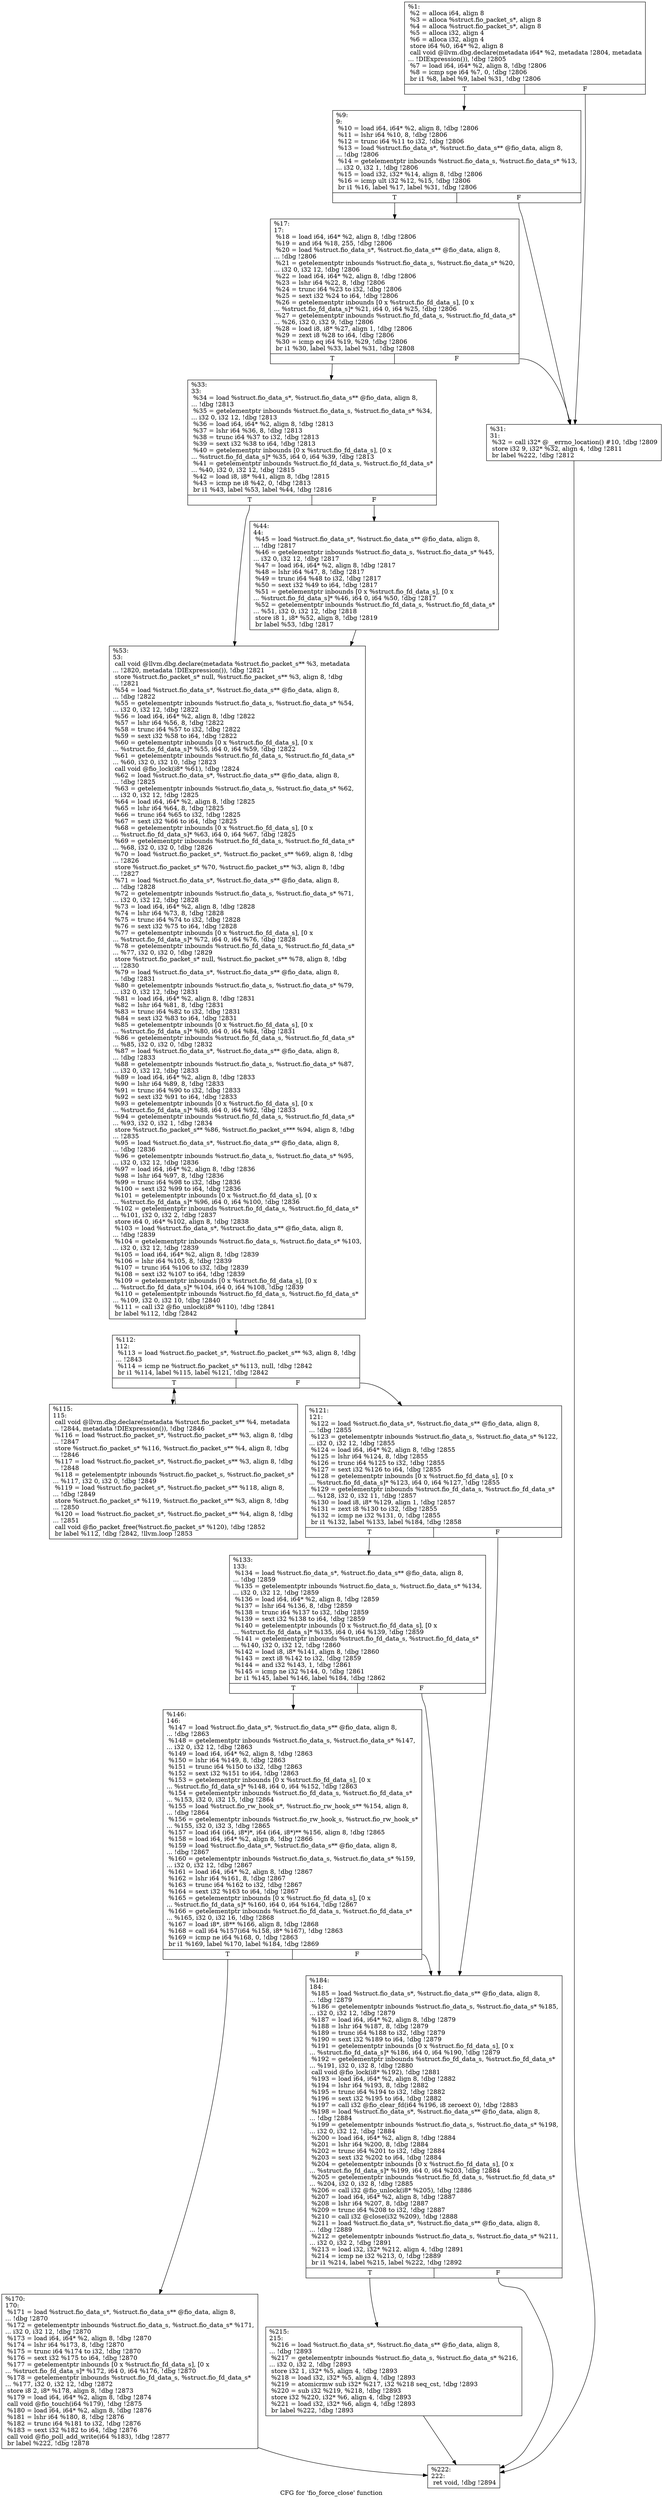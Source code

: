 digraph "CFG for 'fio_force_close' function" {
	label="CFG for 'fio_force_close' function";

	Node0x5568514f0210 [shape=record,label="{%1:\l  %2 = alloca i64, align 8\l  %3 = alloca %struct.fio_packet_s*, align 8\l  %4 = alloca %struct.fio_packet_s*, align 8\l  %5 = alloca i32, align 4\l  %6 = alloca i32, align 4\l  store i64 %0, i64* %2, align 8\l  call void @llvm.dbg.declare(metadata i64* %2, metadata !2804, metadata\l... !DIExpression()), !dbg !2805\l  %7 = load i64, i64* %2, align 8, !dbg !2806\l  %8 = icmp sge i64 %7, 0, !dbg !2806\l  br i1 %8, label %9, label %31, !dbg !2806\l|{<s0>T|<s1>F}}"];
	Node0x5568514f0210:s0 -> Node0x5568514f3180;
	Node0x5568514f0210:s1 -> Node0x5568514f3220;
	Node0x5568514f3180 [shape=record,label="{%9:\l9:                                                \l  %10 = load i64, i64* %2, align 8, !dbg !2806\l  %11 = lshr i64 %10, 8, !dbg !2806\l  %12 = trunc i64 %11 to i32, !dbg !2806\l  %13 = load %struct.fio_data_s*, %struct.fio_data_s** @fio_data, align 8,\l... !dbg !2806\l  %14 = getelementptr inbounds %struct.fio_data_s, %struct.fio_data_s* %13,\l... i32 0, i32 1, !dbg !2806\l  %15 = load i32, i32* %14, align 8, !dbg !2806\l  %16 = icmp ult i32 %12, %15, !dbg !2806\l  br i1 %16, label %17, label %31, !dbg !2806\l|{<s0>T|<s1>F}}"];
	Node0x5568514f3180:s0 -> Node0x5568514f31d0;
	Node0x5568514f3180:s1 -> Node0x5568514f3220;
	Node0x5568514f31d0 [shape=record,label="{%17:\l17:                                               \l  %18 = load i64, i64* %2, align 8, !dbg !2806\l  %19 = and i64 %18, 255, !dbg !2806\l  %20 = load %struct.fio_data_s*, %struct.fio_data_s** @fio_data, align 8,\l... !dbg !2806\l  %21 = getelementptr inbounds %struct.fio_data_s, %struct.fio_data_s* %20,\l... i32 0, i32 12, !dbg !2806\l  %22 = load i64, i64* %2, align 8, !dbg !2806\l  %23 = lshr i64 %22, 8, !dbg !2806\l  %24 = trunc i64 %23 to i32, !dbg !2806\l  %25 = sext i32 %24 to i64, !dbg !2806\l  %26 = getelementptr inbounds [0 x %struct.fio_fd_data_s], [0 x\l... %struct.fio_fd_data_s]* %21, i64 0, i64 %25, !dbg !2806\l  %27 = getelementptr inbounds %struct.fio_fd_data_s, %struct.fio_fd_data_s*\l... %26, i32 0, i32 9, !dbg !2806\l  %28 = load i8, i8* %27, align 1, !dbg !2806\l  %29 = zext i8 %28 to i64, !dbg !2806\l  %30 = icmp eq i64 %19, %29, !dbg !2806\l  br i1 %30, label %33, label %31, !dbg !2808\l|{<s0>T|<s1>F}}"];
	Node0x5568514f31d0:s0 -> Node0x5568514f3270;
	Node0x5568514f31d0:s1 -> Node0x5568514f3220;
	Node0x5568514f3220 [shape=record,label="{%31:\l31:                                               \l  %32 = call i32* @__errno_location() #10, !dbg !2809\l  store i32 9, i32* %32, align 4, !dbg !2811\l  br label %222, !dbg !2812\l}"];
	Node0x5568514f3220 -> Node0x5568514f35e0;
	Node0x5568514f3270 [shape=record,label="{%33:\l33:                                               \l  %34 = load %struct.fio_data_s*, %struct.fio_data_s** @fio_data, align 8,\l... !dbg !2813\l  %35 = getelementptr inbounds %struct.fio_data_s, %struct.fio_data_s* %34,\l... i32 0, i32 12, !dbg !2813\l  %36 = load i64, i64* %2, align 8, !dbg !2813\l  %37 = lshr i64 %36, 8, !dbg !2813\l  %38 = trunc i64 %37 to i32, !dbg !2813\l  %39 = sext i32 %38 to i64, !dbg !2813\l  %40 = getelementptr inbounds [0 x %struct.fio_fd_data_s], [0 x\l... %struct.fio_fd_data_s]* %35, i64 0, i64 %39, !dbg !2813\l  %41 = getelementptr inbounds %struct.fio_fd_data_s, %struct.fio_fd_data_s*\l... %40, i32 0, i32 12, !dbg !2815\l  %42 = load i8, i8* %41, align 8, !dbg !2815\l  %43 = icmp ne i8 %42, 0, !dbg !2813\l  br i1 %43, label %53, label %44, !dbg !2816\l|{<s0>T|<s1>F}}"];
	Node0x5568514f3270:s0 -> Node0x5568514f3310;
	Node0x5568514f3270:s1 -> Node0x5568514f32c0;
	Node0x5568514f32c0 [shape=record,label="{%44:\l44:                                               \l  %45 = load %struct.fio_data_s*, %struct.fio_data_s** @fio_data, align 8,\l... !dbg !2817\l  %46 = getelementptr inbounds %struct.fio_data_s, %struct.fio_data_s* %45,\l... i32 0, i32 12, !dbg !2817\l  %47 = load i64, i64* %2, align 8, !dbg !2817\l  %48 = lshr i64 %47, 8, !dbg !2817\l  %49 = trunc i64 %48 to i32, !dbg !2817\l  %50 = sext i32 %49 to i64, !dbg !2817\l  %51 = getelementptr inbounds [0 x %struct.fio_fd_data_s], [0 x\l... %struct.fio_fd_data_s]* %46, i64 0, i64 %50, !dbg !2817\l  %52 = getelementptr inbounds %struct.fio_fd_data_s, %struct.fio_fd_data_s*\l... %51, i32 0, i32 12, !dbg !2818\l  store i8 1, i8* %52, align 8, !dbg !2819\l  br label %53, !dbg !2817\l}"];
	Node0x5568514f32c0 -> Node0x5568514f3310;
	Node0x5568514f3310 [shape=record,label="{%53:\l53:                                               \l  call void @llvm.dbg.declare(metadata %struct.fio_packet_s** %3, metadata\l... !2820, metadata !DIExpression()), !dbg !2821\l  store %struct.fio_packet_s* null, %struct.fio_packet_s** %3, align 8, !dbg\l... !2821\l  %54 = load %struct.fio_data_s*, %struct.fio_data_s** @fio_data, align 8,\l... !dbg !2822\l  %55 = getelementptr inbounds %struct.fio_data_s, %struct.fio_data_s* %54,\l... i32 0, i32 12, !dbg !2822\l  %56 = load i64, i64* %2, align 8, !dbg !2822\l  %57 = lshr i64 %56, 8, !dbg !2822\l  %58 = trunc i64 %57 to i32, !dbg !2822\l  %59 = sext i32 %58 to i64, !dbg !2822\l  %60 = getelementptr inbounds [0 x %struct.fio_fd_data_s], [0 x\l... %struct.fio_fd_data_s]* %55, i64 0, i64 %59, !dbg !2822\l  %61 = getelementptr inbounds %struct.fio_fd_data_s, %struct.fio_fd_data_s*\l... %60, i32 0, i32 10, !dbg !2823\l  call void @fio_lock(i8* %61), !dbg !2824\l  %62 = load %struct.fio_data_s*, %struct.fio_data_s** @fio_data, align 8,\l... !dbg !2825\l  %63 = getelementptr inbounds %struct.fio_data_s, %struct.fio_data_s* %62,\l... i32 0, i32 12, !dbg !2825\l  %64 = load i64, i64* %2, align 8, !dbg !2825\l  %65 = lshr i64 %64, 8, !dbg !2825\l  %66 = trunc i64 %65 to i32, !dbg !2825\l  %67 = sext i32 %66 to i64, !dbg !2825\l  %68 = getelementptr inbounds [0 x %struct.fio_fd_data_s], [0 x\l... %struct.fio_fd_data_s]* %63, i64 0, i64 %67, !dbg !2825\l  %69 = getelementptr inbounds %struct.fio_fd_data_s, %struct.fio_fd_data_s*\l... %68, i32 0, i32 0, !dbg !2826\l  %70 = load %struct.fio_packet_s*, %struct.fio_packet_s** %69, align 8, !dbg\l... !2826\l  store %struct.fio_packet_s* %70, %struct.fio_packet_s** %3, align 8, !dbg\l... !2827\l  %71 = load %struct.fio_data_s*, %struct.fio_data_s** @fio_data, align 8,\l... !dbg !2828\l  %72 = getelementptr inbounds %struct.fio_data_s, %struct.fio_data_s* %71,\l... i32 0, i32 12, !dbg !2828\l  %73 = load i64, i64* %2, align 8, !dbg !2828\l  %74 = lshr i64 %73, 8, !dbg !2828\l  %75 = trunc i64 %74 to i32, !dbg !2828\l  %76 = sext i32 %75 to i64, !dbg !2828\l  %77 = getelementptr inbounds [0 x %struct.fio_fd_data_s], [0 x\l... %struct.fio_fd_data_s]* %72, i64 0, i64 %76, !dbg !2828\l  %78 = getelementptr inbounds %struct.fio_fd_data_s, %struct.fio_fd_data_s*\l... %77, i32 0, i32 0, !dbg !2829\l  store %struct.fio_packet_s* null, %struct.fio_packet_s** %78, align 8, !dbg\l... !2830\l  %79 = load %struct.fio_data_s*, %struct.fio_data_s** @fio_data, align 8,\l... !dbg !2831\l  %80 = getelementptr inbounds %struct.fio_data_s, %struct.fio_data_s* %79,\l... i32 0, i32 12, !dbg !2831\l  %81 = load i64, i64* %2, align 8, !dbg !2831\l  %82 = lshr i64 %81, 8, !dbg !2831\l  %83 = trunc i64 %82 to i32, !dbg !2831\l  %84 = sext i32 %83 to i64, !dbg !2831\l  %85 = getelementptr inbounds [0 x %struct.fio_fd_data_s], [0 x\l... %struct.fio_fd_data_s]* %80, i64 0, i64 %84, !dbg !2831\l  %86 = getelementptr inbounds %struct.fio_fd_data_s, %struct.fio_fd_data_s*\l... %85, i32 0, i32 0, !dbg !2832\l  %87 = load %struct.fio_data_s*, %struct.fio_data_s** @fio_data, align 8,\l... !dbg !2833\l  %88 = getelementptr inbounds %struct.fio_data_s, %struct.fio_data_s* %87,\l... i32 0, i32 12, !dbg !2833\l  %89 = load i64, i64* %2, align 8, !dbg !2833\l  %90 = lshr i64 %89, 8, !dbg !2833\l  %91 = trunc i64 %90 to i32, !dbg !2833\l  %92 = sext i32 %91 to i64, !dbg !2833\l  %93 = getelementptr inbounds [0 x %struct.fio_fd_data_s], [0 x\l... %struct.fio_fd_data_s]* %88, i64 0, i64 %92, !dbg !2833\l  %94 = getelementptr inbounds %struct.fio_fd_data_s, %struct.fio_fd_data_s*\l... %93, i32 0, i32 1, !dbg !2834\l  store %struct.fio_packet_s** %86, %struct.fio_packet_s*** %94, align 8, !dbg\l... !2835\l  %95 = load %struct.fio_data_s*, %struct.fio_data_s** @fio_data, align 8,\l... !dbg !2836\l  %96 = getelementptr inbounds %struct.fio_data_s, %struct.fio_data_s* %95,\l... i32 0, i32 12, !dbg !2836\l  %97 = load i64, i64* %2, align 8, !dbg !2836\l  %98 = lshr i64 %97, 8, !dbg !2836\l  %99 = trunc i64 %98 to i32, !dbg !2836\l  %100 = sext i32 %99 to i64, !dbg !2836\l  %101 = getelementptr inbounds [0 x %struct.fio_fd_data_s], [0 x\l... %struct.fio_fd_data_s]* %96, i64 0, i64 %100, !dbg !2836\l  %102 = getelementptr inbounds %struct.fio_fd_data_s, %struct.fio_fd_data_s*\l... %101, i32 0, i32 2, !dbg !2837\l  store i64 0, i64* %102, align 8, !dbg !2838\l  %103 = load %struct.fio_data_s*, %struct.fio_data_s** @fio_data, align 8,\l... !dbg !2839\l  %104 = getelementptr inbounds %struct.fio_data_s, %struct.fio_data_s* %103,\l... i32 0, i32 12, !dbg !2839\l  %105 = load i64, i64* %2, align 8, !dbg !2839\l  %106 = lshr i64 %105, 8, !dbg !2839\l  %107 = trunc i64 %106 to i32, !dbg !2839\l  %108 = sext i32 %107 to i64, !dbg !2839\l  %109 = getelementptr inbounds [0 x %struct.fio_fd_data_s], [0 x\l... %struct.fio_fd_data_s]* %104, i64 0, i64 %108, !dbg !2839\l  %110 = getelementptr inbounds %struct.fio_fd_data_s, %struct.fio_fd_data_s*\l... %109, i32 0, i32 10, !dbg !2840\l  %111 = call i32 @fio_unlock(i8* %110), !dbg !2841\l  br label %112, !dbg !2842\l}"];
	Node0x5568514f3310 -> Node0x5568514f3360;
	Node0x5568514f3360 [shape=record,label="{%112:\l112:                                              \l  %113 = load %struct.fio_packet_s*, %struct.fio_packet_s** %3, align 8, !dbg\l... !2843\l  %114 = icmp ne %struct.fio_packet_s* %113, null, !dbg !2842\l  br i1 %114, label %115, label %121, !dbg !2842\l|{<s0>T|<s1>F}}"];
	Node0x5568514f3360:s0 -> Node0x5568514f33b0;
	Node0x5568514f3360:s1 -> Node0x5568514f3400;
	Node0x5568514f33b0 [shape=record,label="{%115:\l115:                                              \l  call void @llvm.dbg.declare(metadata %struct.fio_packet_s** %4, metadata\l... !2844, metadata !DIExpression()), !dbg !2846\l  %116 = load %struct.fio_packet_s*, %struct.fio_packet_s** %3, align 8, !dbg\l... !2847\l  store %struct.fio_packet_s* %116, %struct.fio_packet_s** %4, align 8, !dbg\l... !2846\l  %117 = load %struct.fio_packet_s*, %struct.fio_packet_s** %3, align 8, !dbg\l... !2848\l  %118 = getelementptr inbounds %struct.fio_packet_s, %struct.fio_packet_s*\l... %117, i32 0, i32 0, !dbg !2849\l  %119 = load %struct.fio_packet_s*, %struct.fio_packet_s** %118, align 8,\l... !dbg !2849\l  store %struct.fio_packet_s* %119, %struct.fio_packet_s** %3, align 8, !dbg\l... !2850\l  %120 = load %struct.fio_packet_s*, %struct.fio_packet_s** %4, align 8, !dbg\l... !2851\l  call void @fio_packet_free(%struct.fio_packet_s* %120), !dbg !2852\l  br label %112, !dbg !2842, !llvm.loop !2853\l}"];
	Node0x5568514f33b0 -> Node0x5568514f3360;
	Node0x5568514f3400 [shape=record,label="{%121:\l121:                                              \l  %122 = load %struct.fio_data_s*, %struct.fio_data_s** @fio_data, align 8,\l... !dbg !2855\l  %123 = getelementptr inbounds %struct.fio_data_s, %struct.fio_data_s* %122,\l... i32 0, i32 12, !dbg !2855\l  %124 = load i64, i64* %2, align 8, !dbg !2855\l  %125 = lshr i64 %124, 8, !dbg !2855\l  %126 = trunc i64 %125 to i32, !dbg !2855\l  %127 = sext i32 %126 to i64, !dbg !2855\l  %128 = getelementptr inbounds [0 x %struct.fio_fd_data_s], [0 x\l... %struct.fio_fd_data_s]* %123, i64 0, i64 %127, !dbg !2855\l  %129 = getelementptr inbounds %struct.fio_fd_data_s, %struct.fio_fd_data_s*\l... %128, i32 0, i32 11, !dbg !2857\l  %130 = load i8, i8* %129, align 1, !dbg !2857\l  %131 = zext i8 %130 to i32, !dbg !2855\l  %132 = icmp ne i32 %131, 0, !dbg !2855\l  br i1 %132, label %133, label %184, !dbg !2858\l|{<s0>T|<s1>F}}"];
	Node0x5568514f3400:s0 -> Node0x5568514f3450;
	Node0x5568514f3400:s1 -> Node0x5568514f3540;
	Node0x5568514f3450 [shape=record,label="{%133:\l133:                                              \l  %134 = load %struct.fio_data_s*, %struct.fio_data_s** @fio_data, align 8,\l... !dbg !2859\l  %135 = getelementptr inbounds %struct.fio_data_s, %struct.fio_data_s* %134,\l... i32 0, i32 12, !dbg !2859\l  %136 = load i64, i64* %2, align 8, !dbg !2859\l  %137 = lshr i64 %136, 8, !dbg !2859\l  %138 = trunc i64 %137 to i32, !dbg !2859\l  %139 = sext i32 %138 to i64, !dbg !2859\l  %140 = getelementptr inbounds [0 x %struct.fio_fd_data_s], [0 x\l... %struct.fio_fd_data_s]* %135, i64 0, i64 %139, !dbg !2859\l  %141 = getelementptr inbounds %struct.fio_fd_data_s, %struct.fio_fd_data_s*\l... %140, i32 0, i32 12, !dbg !2860\l  %142 = load i8, i8* %141, align 8, !dbg !2860\l  %143 = zext i8 %142 to i32, !dbg !2859\l  %144 = and i32 %143, 1, !dbg !2861\l  %145 = icmp ne i32 %144, 0, !dbg !2861\l  br i1 %145, label %146, label %184, !dbg !2862\l|{<s0>T|<s1>F}}"];
	Node0x5568514f3450:s0 -> Node0x5568514f34a0;
	Node0x5568514f3450:s1 -> Node0x5568514f3540;
	Node0x5568514f34a0 [shape=record,label="{%146:\l146:                                              \l  %147 = load %struct.fio_data_s*, %struct.fio_data_s** @fio_data, align 8,\l... !dbg !2863\l  %148 = getelementptr inbounds %struct.fio_data_s, %struct.fio_data_s* %147,\l... i32 0, i32 12, !dbg !2863\l  %149 = load i64, i64* %2, align 8, !dbg !2863\l  %150 = lshr i64 %149, 8, !dbg !2863\l  %151 = trunc i64 %150 to i32, !dbg !2863\l  %152 = sext i32 %151 to i64, !dbg !2863\l  %153 = getelementptr inbounds [0 x %struct.fio_fd_data_s], [0 x\l... %struct.fio_fd_data_s]* %148, i64 0, i64 %152, !dbg !2863\l  %154 = getelementptr inbounds %struct.fio_fd_data_s, %struct.fio_fd_data_s*\l... %153, i32 0, i32 15, !dbg !2864\l  %155 = load %struct.fio_rw_hook_s*, %struct.fio_rw_hook_s** %154, align 8,\l... !dbg !2864\l  %156 = getelementptr inbounds %struct.fio_rw_hook_s, %struct.fio_rw_hook_s*\l... %155, i32 0, i32 3, !dbg !2865\l  %157 = load i64 (i64, i8*)*, i64 (i64, i8*)** %156, align 8, !dbg !2865\l  %158 = load i64, i64* %2, align 8, !dbg !2866\l  %159 = load %struct.fio_data_s*, %struct.fio_data_s** @fio_data, align 8,\l... !dbg !2867\l  %160 = getelementptr inbounds %struct.fio_data_s, %struct.fio_data_s* %159,\l... i32 0, i32 12, !dbg !2867\l  %161 = load i64, i64* %2, align 8, !dbg !2867\l  %162 = lshr i64 %161, 8, !dbg !2867\l  %163 = trunc i64 %162 to i32, !dbg !2867\l  %164 = sext i32 %163 to i64, !dbg !2867\l  %165 = getelementptr inbounds [0 x %struct.fio_fd_data_s], [0 x\l... %struct.fio_fd_data_s]* %160, i64 0, i64 %164, !dbg !2867\l  %166 = getelementptr inbounds %struct.fio_fd_data_s, %struct.fio_fd_data_s*\l... %165, i32 0, i32 16, !dbg !2868\l  %167 = load i8*, i8** %166, align 8, !dbg !2868\l  %168 = call i64 %157(i64 %158, i8* %167), !dbg !2863\l  %169 = icmp ne i64 %168, 0, !dbg !2863\l  br i1 %169, label %170, label %184, !dbg !2869\l|{<s0>T|<s1>F}}"];
	Node0x5568514f34a0:s0 -> Node0x5568514f34f0;
	Node0x5568514f34a0:s1 -> Node0x5568514f3540;
	Node0x5568514f34f0 [shape=record,label="{%170:\l170:                                              \l  %171 = load %struct.fio_data_s*, %struct.fio_data_s** @fio_data, align 8,\l... !dbg !2870\l  %172 = getelementptr inbounds %struct.fio_data_s, %struct.fio_data_s* %171,\l... i32 0, i32 12, !dbg !2870\l  %173 = load i64, i64* %2, align 8, !dbg !2870\l  %174 = lshr i64 %173, 8, !dbg !2870\l  %175 = trunc i64 %174 to i32, !dbg !2870\l  %176 = sext i32 %175 to i64, !dbg !2870\l  %177 = getelementptr inbounds [0 x %struct.fio_fd_data_s], [0 x\l... %struct.fio_fd_data_s]* %172, i64 0, i64 %176, !dbg !2870\l  %178 = getelementptr inbounds %struct.fio_fd_data_s, %struct.fio_fd_data_s*\l... %177, i32 0, i32 12, !dbg !2872\l  store i8 2, i8* %178, align 8, !dbg !2873\l  %179 = load i64, i64* %2, align 8, !dbg !2874\l  call void @fio_touch(i64 %179), !dbg !2875\l  %180 = load i64, i64* %2, align 8, !dbg !2876\l  %181 = lshr i64 %180, 8, !dbg !2876\l  %182 = trunc i64 %181 to i32, !dbg !2876\l  %183 = sext i32 %182 to i64, !dbg !2876\l  call void @fio_poll_add_write(i64 %183), !dbg !2877\l  br label %222, !dbg !2878\l}"];
	Node0x5568514f34f0 -> Node0x5568514f35e0;
	Node0x5568514f3540 [shape=record,label="{%184:\l184:                                              \l  %185 = load %struct.fio_data_s*, %struct.fio_data_s** @fio_data, align 8,\l... !dbg !2879\l  %186 = getelementptr inbounds %struct.fio_data_s, %struct.fio_data_s* %185,\l... i32 0, i32 12, !dbg !2879\l  %187 = load i64, i64* %2, align 8, !dbg !2879\l  %188 = lshr i64 %187, 8, !dbg !2879\l  %189 = trunc i64 %188 to i32, !dbg !2879\l  %190 = sext i32 %189 to i64, !dbg !2879\l  %191 = getelementptr inbounds [0 x %struct.fio_fd_data_s], [0 x\l... %struct.fio_fd_data_s]* %186, i64 0, i64 %190, !dbg !2879\l  %192 = getelementptr inbounds %struct.fio_fd_data_s, %struct.fio_fd_data_s*\l... %191, i32 0, i32 8, !dbg !2880\l  call void @fio_lock(i8* %192), !dbg !2881\l  %193 = load i64, i64* %2, align 8, !dbg !2882\l  %194 = lshr i64 %193, 8, !dbg !2882\l  %195 = trunc i64 %194 to i32, !dbg !2882\l  %196 = sext i32 %195 to i64, !dbg !2882\l  %197 = call i32 @fio_clear_fd(i64 %196, i8 zeroext 0), !dbg !2883\l  %198 = load %struct.fio_data_s*, %struct.fio_data_s** @fio_data, align 8,\l... !dbg !2884\l  %199 = getelementptr inbounds %struct.fio_data_s, %struct.fio_data_s* %198,\l... i32 0, i32 12, !dbg !2884\l  %200 = load i64, i64* %2, align 8, !dbg !2884\l  %201 = lshr i64 %200, 8, !dbg !2884\l  %202 = trunc i64 %201 to i32, !dbg !2884\l  %203 = sext i32 %202 to i64, !dbg !2884\l  %204 = getelementptr inbounds [0 x %struct.fio_fd_data_s], [0 x\l... %struct.fio_fd_data_s]* %199, i64 0, i64 %203, !dbg !2884\l  %205 = getelementptr inbounds %struct.fio_fd_data_s, %struct.fio_fd_data_s*\l... %204, i32 0, i32 8, !dbg !2885\l  %206 = call i32 @fio_unlock(i8* %205), !dbg !2886\l  %207 = load i64, i64* %2, align 8, !dbg !2887\l  %208 = lshr i64 %207, 8, !dbg !2887\l  %209 = trunc i64 %208 to i32, !dbg !2887\l  %210 = call i32 @close(i32 %209), !dbg !2888\l  %211 = load %struct.fio_data_s*, %struct.fio_data_s** @fio_data, align 8,\l... !dbg !2889\l  %212 = getelementptr inbounds %struct.fio_data_s, %struct.fio_data_s* %211,\l... i32 0, i32 2, !dbg !2891\l  %213 = load i32, i32* %212, align 4, !dbg !2891\l  %214 = icmp ne i32 %213, 0, !dbg !2889\l  br i1 %214, label %215, label %222, !dbg !2892\l|{<s0>T|<s1>F}}"];
	Node0x5568514f3540:s0 -> Node0x5568514f3590;
	Node0x5568514f3540:s1 -> Node0x5568514f35e0;
	Node0x5568514f3590 [shape=record,label="{%215:\l215:                                              \l  %216 = load %struct.fio_data_s*, %struct.fio_data_s** @fio_data, align 8,\l... !dbg !2893\l  %217 = getelementptr inbounds %struct.fio_data_s, %struct.fio_data_s* %216,\l... i32 0, i32 2, !dbg !2893\l  store i32 1, i32* %5, align 4, !dbg !2893\l  %218 = load i32, i32* %5, align 4, !dbg !2893\l  %219 = atomicrmw sub i32* %217, i32 %218 seq_cst, !dbg !2893\l  %220 = sub i32 %219, %218, !dbg !2893\l  store i32 %220, i32* %6, align 4, !dbg !2893\l  %221 = load i32, i32* %6, align 4, !dbg !2893\l  br label %222, !dbg !2893\l}"];
	Node0x5568514f3590 -> Node0x5568514f35e0;
	Node0x5568514f35e0 [shape=record,label="{%222:\l222:                                              \l  ret void, !dbg !2894\l}"];
}
